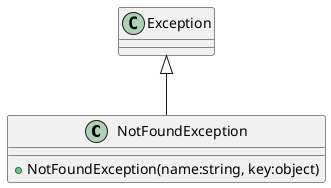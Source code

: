 @startuml
class NotFoundException {
    + NotFoundException(name:string, key:object)
}
Exception <|-- NotFoundException
@enduml
